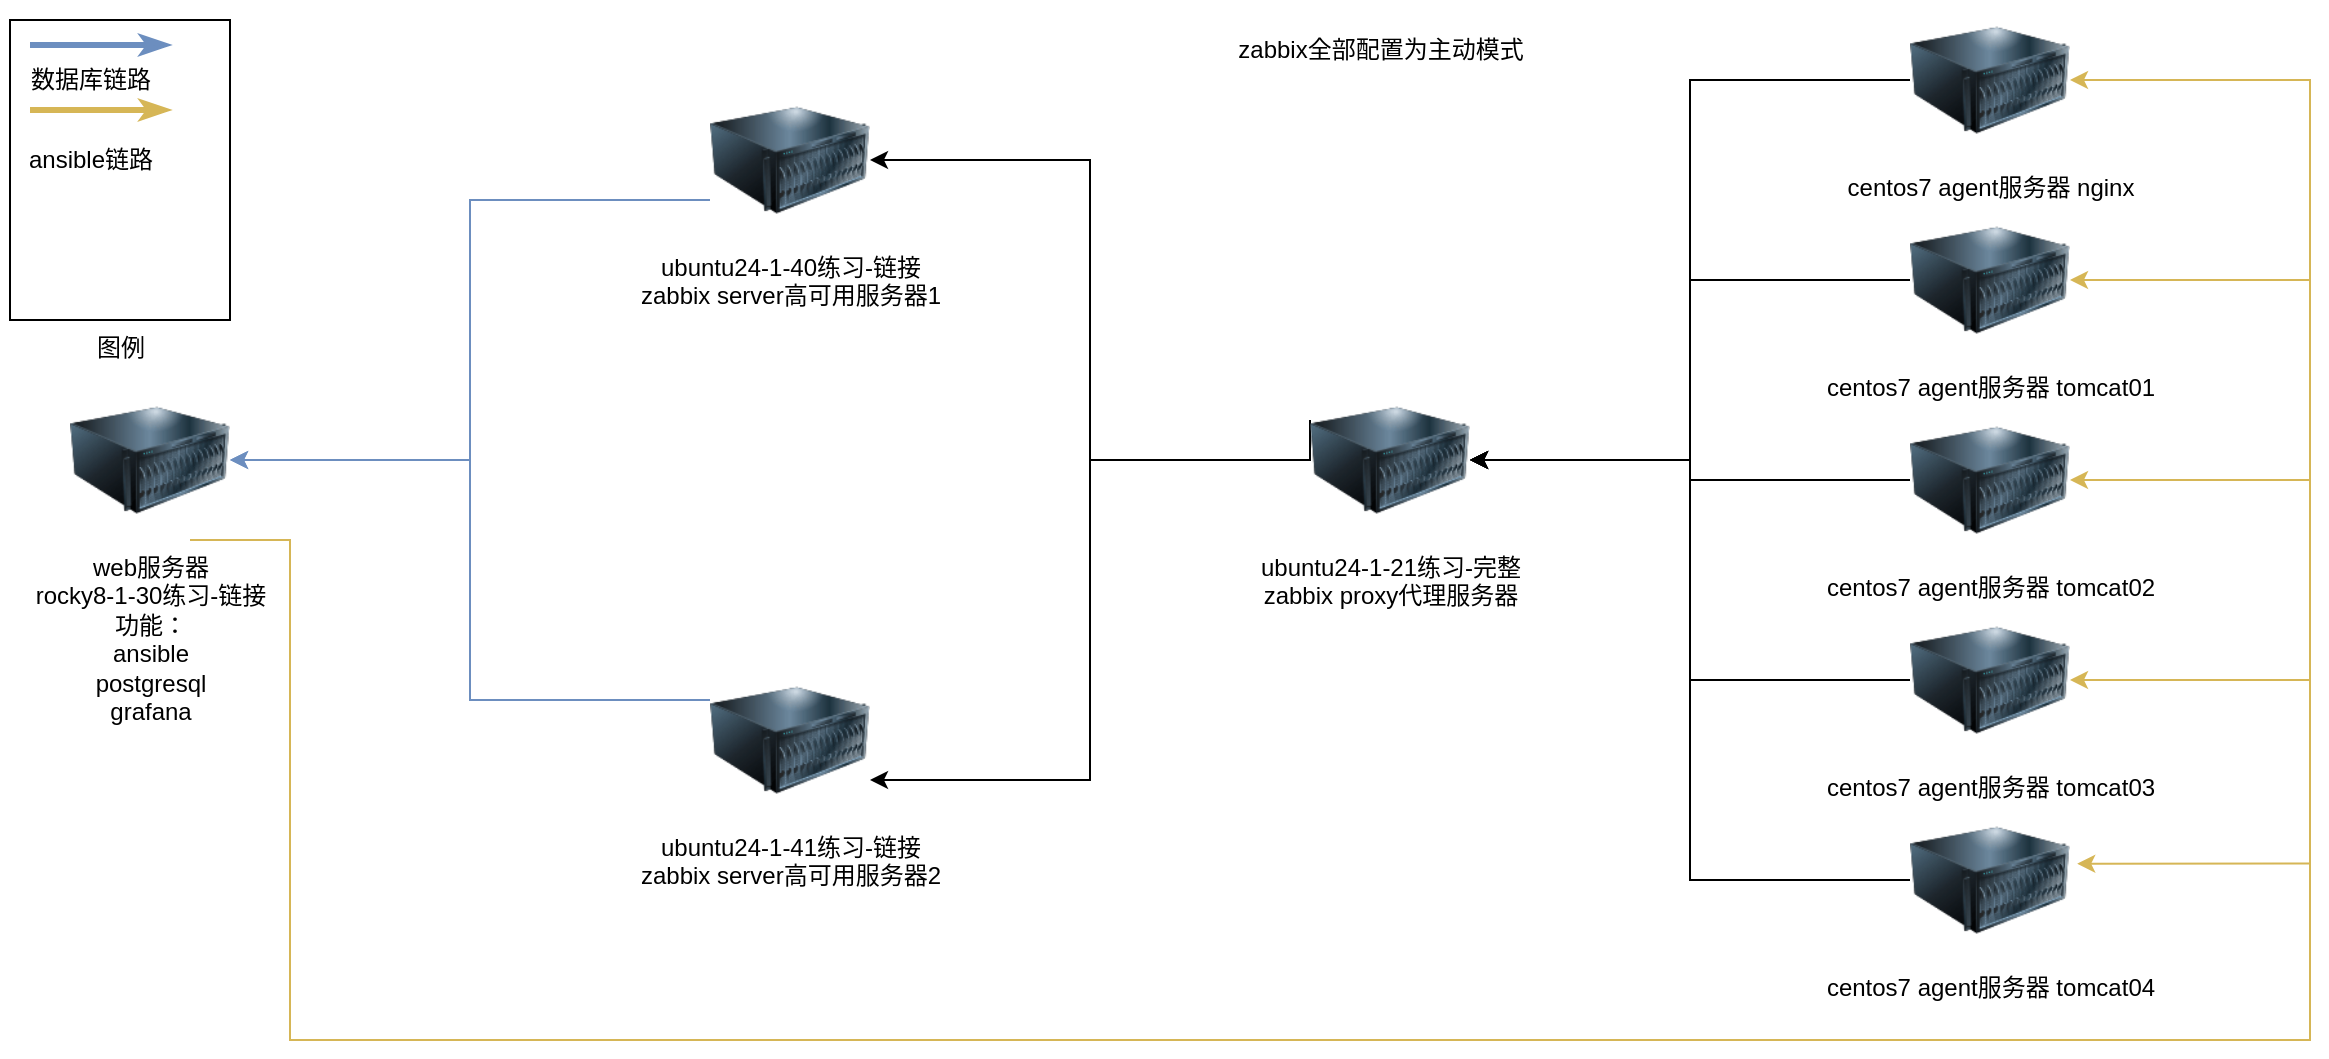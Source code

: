 <mxfile version="24.5.4" type="github">
  <diagram name="第 1 页" id="1qk8uGTP3htkUdnzTr6M">
    <mxGraphModel dx="1054" dy="837" grid="1" gridSize="10" guides="1" tooltips="1" connect="1" arrows="1" fold="1" page="1" pageScale="1" pageWidth="827" pageHeight="1169" math="0" shadow="0">
      <root>
        <mxCell id="0" />
        <mxCell id="1" parent="0" />
        <mxCell id="eQA6t_77t3k7bKIxQpgX-21" value="图例" style="verticalLabelPosition=bottom;verticalAlign=top;html=1;shape=mxgraph.basic.rect;fillColor2=none;strokeWidth=1;size=20;indent=5;fillColor=none;" parent="1" vertex="1">
          <mxGeometry x="10" y="10" width="110" height="150" as="geometry" />
        </mxCell>
        <mxCell id="eQA6t_77t3k7bKIxQpgX-8" style="edgeStyle=orthogonalEdgeStyle;rounded=0;orthogonalLoop=1;jettySize=auto;html=1;entryX=1.045;entryY=0.398;entryDx=0;entryDy=0;entryPerimeter=0;exitX=0.75;exitY=1;exitDx=0;exitDy=0;fillColor=#fff2cc;strokeColor=#d6b656;" parent="1" source="eQA6t_77t3k7bKIxQpgX-9" target="eQA6t_77t3k7bKIxQpgX-17" edge="1">
          <mxGeometry relative="1" as="geometry">
            <mxPoint x="130" y="290" as="sourcePoint" />
            <mxPoint x="1160" y="500" as="targetPoint" />
            <Array as="points">
              <mxPoint x="150" y="270" />
              <mxPoint x="150" y="520" />
              <mxPoint x="1160" y="520" />
              <mxPoint x="1160" y="432" />
            </Array>
          </mxGeometry>
        </mxCell>
        <mxCell id="eQA6t_77t3k7bKIxQpgX-9" value="web服务器&lt;br&gt;rocky8-1-30练习-链接&lt;br&gt;功能：&lt;br&gt;ansible&lt;br&gt;postgresql&lt;br&gt;grafana" style="image;html=1;image=img/lib/clip_art/computers/Server_128x128.png" parent="1" vertex="1">
          <mxGeometry x="40" y="190" width="80" height="80" as="geometry" />
        </mxCell>
        <mxCell id="eQA6t_77t3k7bKIxQpgX-10" style="edgeStyle=orthogonalEdgeStyle;rounded=0;orthogonalLoop=1;jettySize=auto;html=1;exitX=0;exitY=0.75;exitDx=0;exitDy=0;entryX=1;entryY=0.5;entryDx=0;entryDy=0;fillColor=#dae8fc;strokeColor=#6c8ebf;" parent="1" source="eQA6t_77t3k7bKIxQpgX-11" target="eQA6t_77t3k7bKIxQpgX-9" edge="1">
          <mxGeometry relative="1" as="geometry" />
        </mxCell>
        <mxCell id="eQA6t_77t3k7bKIxQpgX-11" value="ubuntu24-1-40练习-链接&lt;br&gt;zabbix server高可用服务器1" style="image;html=1;image=img/lib/clip_art/computers/Server_128x128.png" parent="1" vertex="1">
          <mxGeometry x="360" y="40" width="80" height="80" as="geometry" />
        </mxCell>
        <mxCell id="eQA6t_77t3k7bKIxQpgX-12" style="edgeStyle=orthogonalEdgeStyle;rounded=0;orthogonalLoop=1;jettySize=auto;html=1;exitX=0;exitY=0.25;exitDx=0;exitDy=0;fillColor=#dae8fc;strokeColor=#6c8ebf;" parent="1" source="eQA6t_77t3k7bKIxQpgX-13" edge="1">
          <mxGeometry relative="1" as="geometry">
            <mxPoint x="120" y="230" as="targetPoint" />
            <Array as="points">
              <mxPoint x="240" y="350" />
              <mxPoint x="240" y="230" />
            </Array>
          </mxGeometry>
        </mxCell>
        <mxCell id="eQA6t_77t3k7bKIxQpgX-13" value="ubuntu24-1-41练习-链接&lt;br&gt;zabbix server高可用服务器2" style="image;html=1;image=img/lib/clip_art/computers/Server_128x128.png" parent="1" vertex="1">
          <mxGeometry x="360" y="330" width="80" height="80" as="geometry" />
        </mxCell>
        <mxCell id="eQA6t_77t3k7bKIxQpgX-29" style="edgeStyle=orthogonalEdgeStyle;rounded=0;orthogonalLoop=1;jettySize=auto;html=1;exitX=0;exitY=0.25;exitDx=0;exitDy=0;entryX=1;entryY=0.5;entryDx=0;entryDy=0;" parent="1" source="eQA6t_77t3k7bKIxQpgX-14" target="eQA6t_77t3k7bKIxQpgX-11" edge="1">
          <mxGeometry relative="1" as="geometry">
            <Array as="points">
              <mxPoint x="660" y="230" />
              <mxPoint x="550" y="230" />
              <mxPoint x="550" y="80" />
            </Array>
          </mxGeometry>
        </mxCell>
        <mxCell id="eQA6t_77t3k7bKIxQpgX-31" style="edgeStyle=orthogonalEdgeStyle;rounded=0;orthogonalLoop=1;jettySize=auto;html=1;exitX=0;exitY=0.25;exitDx=0;exitDy=0;entryX=1;entryY=0.75;entryDx=0;entryDy=0;" parent="1" source="eQA6t_77t3k7bKIxQpgX-14" target="eQA6t_77t3k7bKIxQpgX-13" edge="1">
          <mxGeometry relative="1" as="geometry">
            <Array as="points">
              <mxPoint x="660" y="230" />
              <mxPoint x="550" y="230" />
              <mxPoint x="550" y="390" />
            </Array>
          </mxGeometry>
        </mxCell>
        <mxCell id="eQA6t_77t3k7bKIxQpgX-14" value="ubuntu24-1-21练习-完整&lt;br&gt;zabbix proxy代理服务器" style="image;html=1;image=img/lib/clip_art/computers/Server_128x128.png" parent="1" vertex="1">
          <mxGeometry x="660" y="190" width="80" height="80" as="geometry" />
        </mxCell>
        <mxCell id="eQA6t_77t3k7bKIxQpgX-34" style="edgeStyle=orthogonalEdgeStyle;rounded=0;orthogonalLoop=1;jettySize=auto;html=1;exitX=0;exitY=0.5;exitDx=0;exitDy=0;entryX=1;entryY=0.5;entryDx=0;entryDy=0;" parent="1" source="eQA6t_77t3k7bKIxQpgX-15" target="eQA6t_77t3k7bKIxQpgX-14" edge="1">
          <mxGeometry relative="1" as="geometry" />
        </mxCell>
        <mxCell id="eQA6t_77t3k7bKIxQpgX-15" value="centos7 agent服务器 tomcat01" style="image;html=1;image=img/lib/clip_art/computers/Server_128x128.png" parent="1" vertex="1">
          <mxGeometry x="960" y="100" width="80" height="80" as="geometry" />
        </mxCell>
        <mxCell id="eQA6t_77t3k7bKIxQpgX-35" style="edgeStyle=orthogonalEdgeStyle;rounded=0;orthogonalLoop=1;jettySize=auto;html=1;exitX=0;exitY=0.5;exitDx=0;exitDy=0;entryX=1;entryY=0.5;entryDx=0;entryDy=0;" parent="1" source="eQA6t_77t3k7bKIxQpgX-16" target="eQA6t_77t3k7bKIxQpgX-14" edge="1">
          <mxGeometry relative="1" as="geometry" />
        </mxCell>
        <mxCell id="eQA6t_77t3k7bKIxQpgX-16" value="centos7 agent服务器 nginx" style="image;html=1;image=img/lib/clip_art/computers/Server_128x128.png" parent="1" vertex="1">
          <mxGeometry x="960" width="80" height="80" as="geometry" />
        </mxCell>
        <mxCell id="eQA6t_77t3k7bKIxQpgX-38" style="edgeStyle=orthogonalEdgeStyle;rounded=0;orthogonalLoop=1;jettySize=auto;html=1;exitX=0;exitY=0.5;exitDx=0;exitDy=0;entryX=1;entryY=0.5;entryDx=0;entryDy=0;" parent="1" source="eQA6t_77t3k7bKIxQpgX-17" target="eQA6t_77t3k7bKIxQpgX-14" edge="1">
          <mxGeometry relative="1" as="geometry" />
        </mxCell>
        <mxCell id="eQA6t_77t3k7bKIxQpgX-17" value="centos7 agent服务器 tomcat04" style="image;html=1;image=img/lib/clip_art/computers/Server_128x128.png" parent="1" vertex="1">
          <mxGeometry x="960" y="400" width="80" height="80" as="geometry" />
        </mxCell>
        <mxCell id="eQA6t_77t3k7bKIxQpgX-37" style="edgeStyle=orthogonalEdgeStyle;rounded=0;orthogonalLoop=1;jettySize=auto;html=1;exitX=0;exitY=0.5;exitDx=0;exitDy=0;entryX=1;entryY=0.5;entryDx=0;entryDy=0;" parent="1" source="eQA6t_77t3k7bKIxQpgX-18" target="eQA6t_77t3k7bKIxQpgX-14" edge="1">
          <mxGeometry relative="1" as="geometry">
            <mxPoint x="770" y="260" as="targetPoint" />
          </mxGeometry>
        </mxCell>
        <mxCell id="eQA6t_77t3k7bKIxQpgX-18" value="centos7 agent服务器 tomcat03" style="image;html=1;image=img/lib/clip_art/computers/Server_128x128.png" parent="1" vertex="1">
          <mxGeometry x="960" y="300" width="80" height="80" as="geometry" />
        </mxCell>
        <mxCell id="eQA6t_77t3k7bKIxQpgX-36" style="edgeStyle=orthogonalEdgeStyle;rounded=0;orthogonalLoop=1;jettySize=auto;html=1;exitX=0;exitY=0.5;exitDx=0;exitDy=0;" parent="1" source="eQA6t_77t3k7bKIxQpgX-19" target="eQA6t_77t3k7bKIxQpgX-14" edge="1">
          <mxGeometry relative="1" as="geometry" />
        </mxCell>
        <mxCell id="eQA6t_77t3k7bKIxQpgX-19" value="centos7 agent服务器 tomcat02" style="image;html=1;image=img/lib/clip_art/computers/Server_128x128.png" parent="1" vertex="1">
          <mxGeometry x="960" y="200" width="80" height="80" as="geometry" />
        </mxCell>
        <mxCell id="eQA6t_77t3k7bKIxQpgX-20" value="" style="endArrow=classicThin;html=1;rounded=0;jumpSize=9;strokeWidth=3;fillColor=#dae8fc;strokeColor=#6c8ebf;startArrow=none;startFill=0;endFill=1;" parent="1" edge="1">
          <mxGeometry width="50" height="50" relative="1" as="geometry">
            <mxPoint x="20" y="22.5" as="sourcePoint" />
            <mxPoint x="90" y="22.5" as="targetPoint" />
          </mxGeometry>
        </mxCell>
        <mxCell id="eQA6t_77t3k7bKIxQpgX-22" value="数据库链路" style="text;html=1;align=center;verticalAlign=middle;resizable=0;points=[];autosize=1;strokeColor=none;fillColor=none;" parent="1" vertex="1">
          <mxGeometry x="10" y="25" width="80" height="30" as="geometry" />
        </mxCell>
        <mxCell id="eQA6t_77t3k7bKIxQpgX-23" style="edgeStyle=orthogonalEdgeStyle;rounded=0;orthogonalLoop=1;jettySize=auto;html=1;exitX=0.75;exitY=1;exitDx=0;exitDy=0;entryX=1;entryY=0.5;entryDx=0;entryDy=0;fillColor=#fff2cc;strokeColor=#d6b656;" parent="1" target="eQA6t_77t3k7bKIxQpgX-18" edge="1">
          <mxGeometry relative="1" as="geometry">
            <mxPoint x="100" y="270" as="sourcePoint" />
            <mxPoint x="1060" y="350" as="targetPoint" />
            <Array as="points">
              <mxPoint x="150" y="270" />
              <mxPoint x="150" y="520" />
              <mxPoint x="1160" y="520" />
              <mxPoint x="1160" y="340" />
            </Array>
          </mxGeometry>
        </mxCell>
        <mxCell id="eQA6t_77t3k7bKIxQpgX-24" style="edgeStyle=orthogonalEdgeStyle;rounded=0;orthogonalLoop=1;jettySize=auto;html=1;exitX=0.75;exitY=1;exitDx=0;exitDy=0;entryX=1;entryY=0.5;entryDx=0;entryDy=0;fillColor=#fff2cc;strokeColor=#d6b656;" parent="1" target="eQA6t_77t3k7bKIxQpgX-19" edge="1">
          <mxGeometry relative="1" as="geometry">
            <mxPoint x="100" y="270" as="sourcePoint" />
            <mxPoint x="1040" y="340" as="targetPoint" />
            <Array as="points">
              <mxPoint x="150" y="270" />
              <mxPoint x="150" y="520" />
              <mxPoint x="1160" y="520" />
              <mxPoint x="1160" y="240" />
            </Array>
          </mxGeometry>
        </mxCell>
        <mxCell id="eQA6t_77t3k7bKIxQpgX-25" style="edgeStyle=orthogonalEdgeStyle;rounded=0;orthogonalLoop=1;jettySize=auto;html=1;exitX=0.75;exitY=1;exitDx=0;exitDy=0;entryX=1;entryY=0.5;entryDx=0;entryDy=0;fillColor=#fff2cc;strokeColor=#d6b656;" parent="1" target="eQA6t_77t3k7bKIxQpgX-15" edge="1">
          <mxGeometry relative="1" as="geometry">
            <mxPoint x="100" y="270" as="sourcePoint" />
            <mxPoint x="1040" y="240" as="targetPoint" />
            <Array as="points">
              <mxPoint x="150" y="270" />
              <mxPoint x="150" y="520" />
              <mxPoint x="1160" y="520" />
              <mxPoint x="1160" y="140" />
            </Array>
          </mxGeometry>
        </mxCell>
        <mxCell id="eQA6t_77t3k7bKIxQpgX-26" style="edgeStyle=orthogonalEdgeStyle;rounded=0;orthogonalLoop=1;jettySize=auto;html=1;exitX=0.75;exitY=1;exitDx=0;exitDy=0;entryX=1;entryY=0.5;entryDx=0;entryDy=0;fillColor=#fff2cc;strokeColor=#d6b656;" parent="1" target="eQA6t_77t3k7bKIxQpgX-16" edge="1">
          <mxGeometry relative="1" as="geometry">
            <mxPoint x="100" y="270" as="sourcePoint" />
            <mxPoint x="1040" y="140" as="targetPoint" />
            <Array as="points">
              <mxPoint x="150" y="270" />
              <mxPoint x="150" y="520" />
              <mxPoint x="1160" y="520" />
              <mxPoint x="1160" y="40" />
            </Array>
          </mxGeometry>
        </mxCell>
        <mxCell id="eQA6t_77t3k7bKIxQpgX-27" value="" style="endArrow=classicThin;html=1;rounded=0;jumpSize=9;strokeWidth=3;fillColor=#fff2cc;strokeColor=#d6b656;startArrow=none;startFill=0;endFill=1;" parent="1" edge="1">
          <mxGeometry width="50" height="50" relative="1" as="geometry">
            <mxPoint x="20" y="55" as="sourcePoint" />
            <mxPoint x="90" y="55" as="targetPoint" />
          </mxGeometry>
        </mxCell>
        <mxCell id="eQA6t_77t3k7bKIxQpgX-28" value="ansible链路" style="text;html=1;align=center;verticalAlign=middle;resizable=0;points=[];autosize=1;strokeColor=none;fillColor=none;" parent="1" vertex="1">
          <mxGeometry x="5" y="65" width="90" height="30" as="geometry" />
        </mxCell>
        <mxCell id="eQA6t_77t3k7bKIxQpgX-32" value="zabbix全部配置为主动模式" style="text;html=1;align=center;verticalAlign=middle;resizable=0;points=[];autosize=1;strokeColor=none;fillColor=none;" parent="1" vertex="1">
          <mxGeometry x="610" y="10" width="170" height="30" as="geometry" />
        </mxCell>
      </root>
    </mxGraphModel>
  </diagram>
</mxfile>
